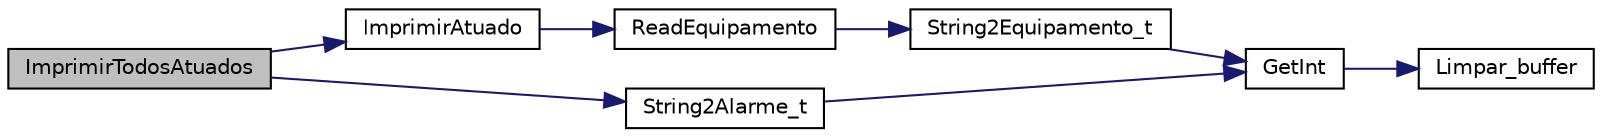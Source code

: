 digraph "ImprimirTodosAtuados"
{
 // LATEX_PDF_SIZE
  edge [fontname="Helvetica",fontsize="10",labelfontname="Helvetica",labelfontsize="10"];
  node [fontname="Helvetica",fontsize="10",shape=record];
  rankdir="LR";
  Node1 [label="ImprimirTodosAtuados",height=0.2,width=0.4,color="black", fillcolor="grey75", style="filled", fontcolor="black",tooltip=" "];
  Node1 -> Node2 [color="midnightblue",fontsize="10",style="solid",fontname="Helvetica"];
  Node2 [label="ImprimirAtuado",height=0.2,width=0.4,color="black", fillcolor="white", style="filled",URL="$_interface_8h.html#aa0105c99219476ae45e1e5fc588e1bb7",tooltip=" "];
  Node2 -> Node3 [color="midnightblue",fontsize="10",style="solid",fontname="Helvetica"];
  Node3 [label="ReadEquipamento",height=0.2,width=0.4,color="black", fillcolor="white", style="filled",URL="$_equipamento_8h.html#ad591852e9b18ae97339e8b1851721635",tooltip=" "];
  Node3 -> Node4 [color="midnightblue",fontsize="10",style="solid",fontname="Helvetica"];
  Node4 [label="String2Equipamento_t",height=0.2,width=0.4,color="black", fillcolor="white", style="filled",URL="$_equipamento_8h.html#a7206bd6d250d93a24615d73e4aaac6a9",tooltip=" "];
  Node4 -> Node5 [color="midnightblue",fontsize="10",style="solid",fontname="Helvetica"];
  Node5 [label="GetInt",height=0.2,width=0.4,color="black", fillcolor="white", style="filled",URL="$_equipamento_8h.html#af33a10e452044c45a2b0c01279a47430",tooltip=" "];
  Node5 -> Node6 [color="midnightblue",fontsize="10",style="solid",fontname="Helvetica"];
  Node6 [label="Limpar_buffer",height=0.2,width=0.4,color="black", fillcolor="white", style="filled",URL="$_equipamento_8h.html#a7662232d4e826e676ec12c39ac8af870",tooltip=" "];
  Node1 -> Node7 [color="midnightblue",fontsize="10",style="solid",fontname="Helvetica"];
  Node7 [label="String2Alarme_t",height=0.2,width=0.4,color="black", fillcolor="white", style="filled",URL="$_alarmes_8h.html#ad1390ee930b2bbd803c3211f6dec8045",tooltip=" "];
  Node7 -> Node5 [color="midnightblue",fontsize="10",style="solid",fontname="Helvetica"];
}
